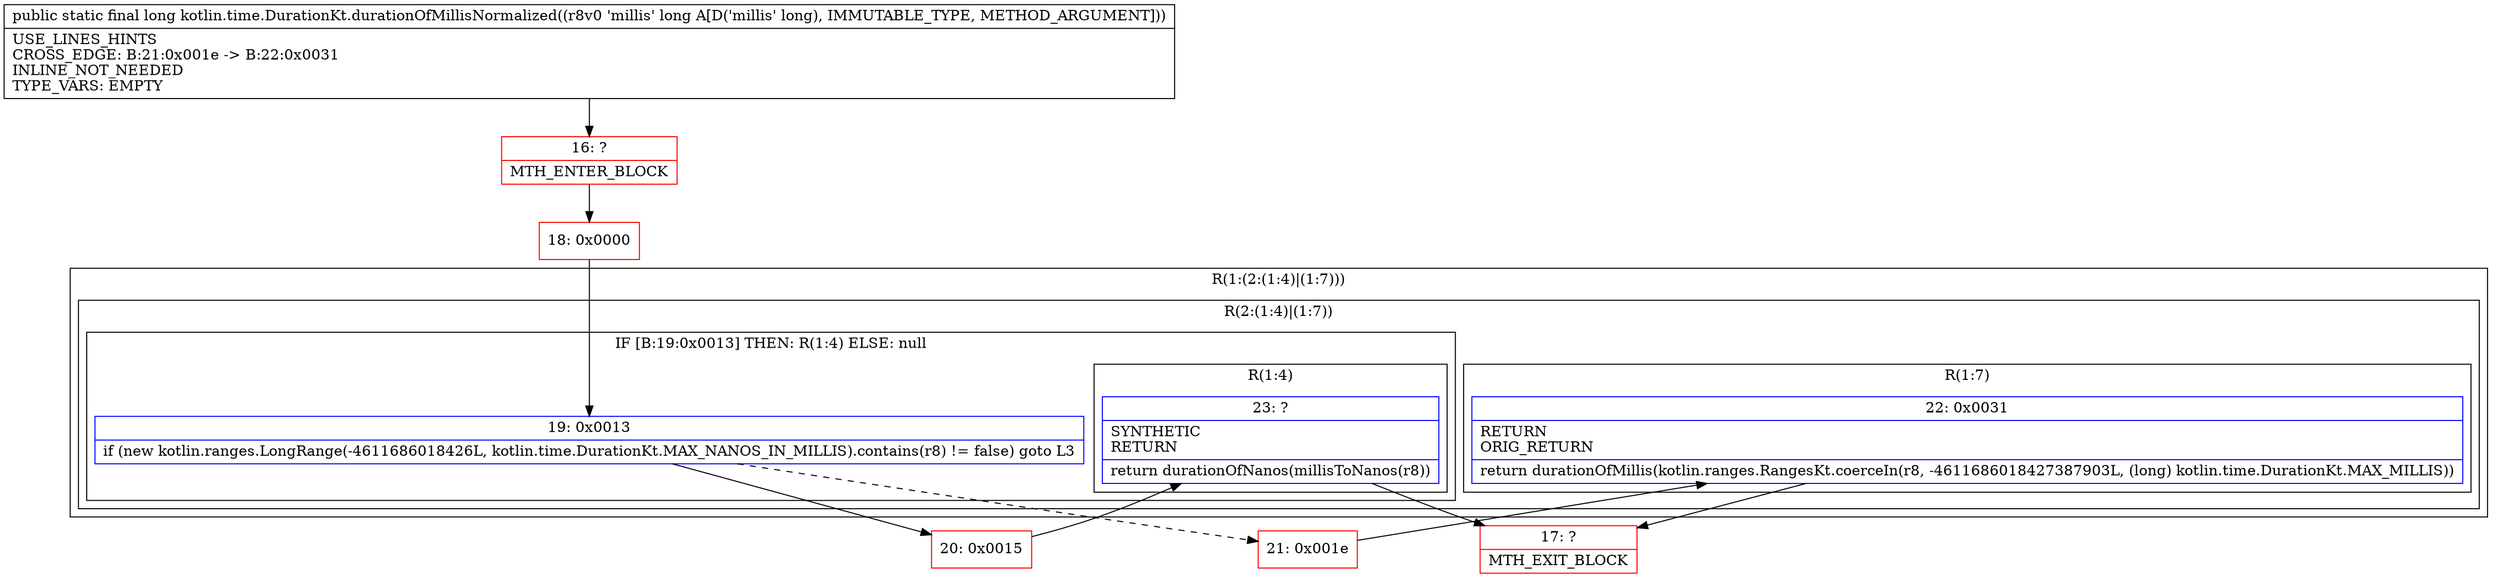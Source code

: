digraph "CFG forkotlin.time.DurationKt.durationOfMillisNormalized(J)J" {
subgraph cluster_Region_976476372 {
label = "R(1:(2:(1:4)|(1:7)))";
node [shape=record,color=blue];
subgraph cluster_Region_698247849 {
label = "R(2:(1:4)|(1:7))";
node [shape=record,color=blue];
subgraph cluster_IfRegion_1378664725 {
label = "IF [B:19:0x0013] THEN: R(1:4) ELSE: null";
node [shape=record,color=blue];
Node_19 [shape=record,label="{19\:\ 0x0013|if (new kotlin.ranges.LongRange(\-4611686018426L, kotlin.time.DurationKt.MAX_NANOS_IN_MILLIS).contains(r8) != false) goto L3\l}"];
subgraph cluster_Region_1089391731 {
label = "R(1:4)";
node [shape=record,color=blue];
Node_23 [shape=record,label="{23\:\ ?|SYNTHETIC\lRETURN\l|return durationOfNanos(millisToNanos(r8))\l}"];
}
}
subgraph cluster_Region_1681873346 {
label = "R(1:7)";
node [shape=record,color=blue];
Node_22 [shape=record,label="{22\:\ 0x0031|RETURN\lORIG_RETURN\l|return durationOfMillis(kotlin.ranges.RangesKt.coerceIn(r8, \-4611686018427387903L, (long) kotlin.time.DurationKt.MAX_MILLIS))\l}"];
}
}
}
Node_16 [shape=record,color=red,label="{16\:\ ?|MTH_ENTER_BLOCK\l}"];
Node_18 [shape=record,color=red,label="{18\:\ 0x0000}"];
Node_20 [shape=record,color=red,label="{20\:\ 0x0015}"];
Node_17 [shape=record,color=red,label="{17\:\ ?|MTH_EXIT_BLOCK\l}"];
Node_21 [shape=record,color=red,label="{21\:\ 0x001e}"];
MethodNode[shape=record,label="{public static final long kotlin.time.DurationKt.durationOfMillisNormalized((r8v0 'millis' long A[D('millis' long), IMMUTABLE_TYPE, METHOD_ARGUMENT]))  | USE_LINES_HINTS\lCROSS_EDGE: B:21:0x001e \-\> B:22:0x0031\lINLINE_NOT_NEEDED\lTYPE_VARS: EMPTY\l}"];
MethodNode -> Node_16;Node_19 -> Node_20;
Node_19 -> Node_21[style=dashed];
Node_23 -> Node_17;
Node_22 -> Node_17;
Node_16 -> Node_18;
Node_18 -> Node_19;
Node_20 -> Node_23;
Node_21 -> Node_22;
}

